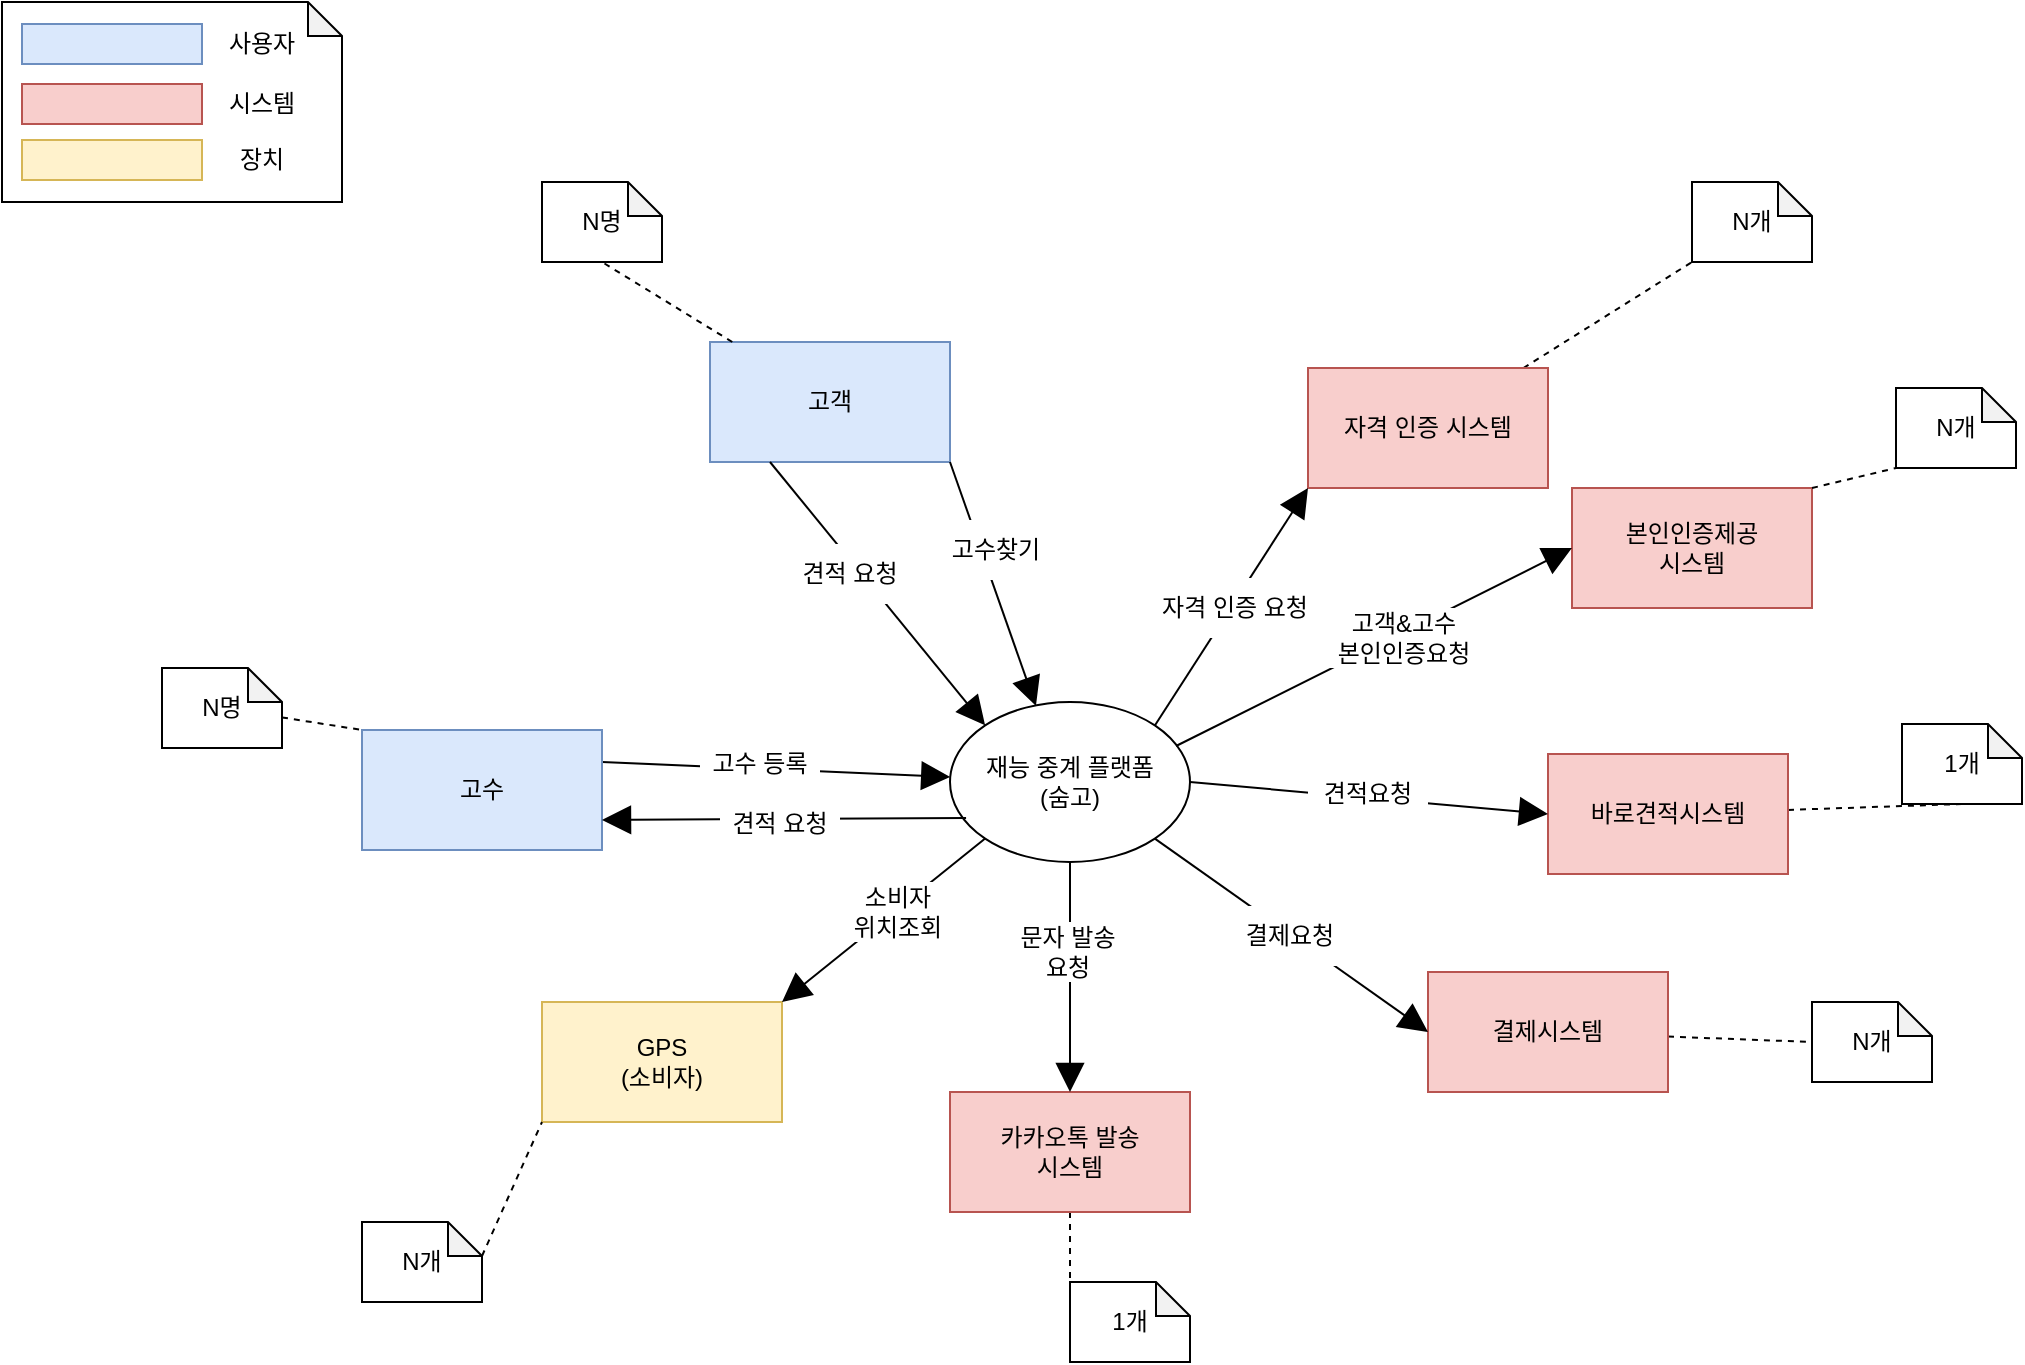 <mxfile version="20.2.7" type="github" pages="2">
  <diagram id="vdq5z8CMSKr5yKNPxmBB" name="SystemContextDiagram">
    <mxGraphModel dx="1104" dy="817" grid="1" gridSize="10" guides="1" tooltips="1" connect="1" arrows="1" fold="1" page="1" pageScale="1" pageWidth="827" pageHeight="1169" math="0" shadow="0">
      <root>
        <mxCell id="0" />
        <mxCell id="1" parent="0" />
        <mxCell id="G6weKlrUMnO9hpHr3wjq-2" value="재능 중계 플랫폼&lt;br&gt;(숨고)" style="ellipse;whiteSpace=wrap;html=1;" vertex="1" parent="1">
          <mxGeometry x="494" y="360" width="120" height="80" as="geometry" />
        </mxCell>
        <mxCell id="G6weKlrUMnO9hpHr3wjq-3" value="고객" style="rounded=0;whiteSpace=wrap;html=1;fillColor=#dae8fc;strokeColor=#6c8ebf;" vertex="1" parent="1">
          <mxGeometry x="374" y="180" width="120" height="60" as="geometry" />
        </mxCell>
        <mxCell id="G6weKlrUMnO9hpHr3wjq-15" style="edgeStyle=none;rounded=0;orthogonalLoop=1;jettySize=auto;html=1;entryX=0;entryY=0;entryDx=0;entryDy=0;dashed=1;endArrow=none;endFill=0;startArrow=none;" edge="1" parent="1" source="G6weKlrUMnO9hpHr3wjq-16" target="G6weKlrUMnO9hpHr3wjq-4">
          <mxGeometry relative="1" as="geometry">
            <mxPoint x="200" y="193" as="targetPoint" />
          </mxGeometry>
        </mxCell>
        <mxCell id="G6weKlrUMnO9hpHr3wjq-23" style="edgeStyle=none;rounded=0;orthogonalLoop=1;jettySize=auto;html=1;endArrow=block;endFill=1;startSize=13;endSize=12;" edge="1" parent="1" target="G6weKlrUMnO9hpHr3wjq-2">
          <mxGeometry relative="1" as="geometry">
            <mxPoint x="320" y="389.974" as="sourcePoint" />
            <mxPoint x="494" y="387" as="targetPoint" />
          </mxGeometry>
        </mxCell>
        <mxCell id="G6weKlrUMnO9hpHr3wjq-4" value="고수" style="rounded=0;whiteSpace=wrap;html=1;fillColor=#dae8fc;strokeColor=#6c8ebf;" vertex="1" parent="1">
          <mxGeometry x="200" y="374" width="120" height="60" as="geometry" />
        </mxCell>
        <mxCell id="G6weKlrUMnO9hpHr3wjq-21" style="edgeStyle=none;rounded=0;orthogonalLoop=1;jettySize=auto;html=1;entryX=0;entryY=0.5;entryDx=0;entryDy=0;entryPerimeter=0;dashed=1;endArrow=none;endFill=0;" edge="1" parent="1" source="G6weKlrUMnO9hpHr3wjq-5" target="G6weKlrUMnO9hpHr3wjq-7">
          <mxGeometry relative="1" as="geometry" />
        </mxCell>
        <mxCell id="G6weKlrUMnO9hpHr3wjq-5" value="결제시스템" style="rounded=0;whiteSpace=wrap;html=1;fillColor=#f8cecc;strokeColor=#b85450;" vertex="1" parent="1">
          <mxGeometry x="733" y="495" width="120" height="60" as="geometry" />
        </mxCell>
        <mxCell id="G6weKlrUMnO9hpHr3wjq-22" style="edgeStyle=none;rounded=0;orthogonalLoop=1;jettySize=auto;html=1;entryX=0.5;entryY=1;entryDx=0;entryDy=0;entryPerimeter=0;dashed=1;endArrow=none;endFill=0;" edge="1" parent="1" source="G6weKlrUMnO9hpHr3wjq-6" target="G6weKlrUMnO9hpHr3wjq-10">
          <mxGeometry relative="1" as="geometry" />
        </mxCell>
        <mxCell id="G6weKlrUMnO9hpHr3wjq-6" value="바로견적시스템" style="rounded=0;whiteSpace=wrap;html=1;fillColor=#f8cecc;strokeColor=#b85450;" vertex="1" parent="1">
          <mxGeometry x="793" y="386" width="120" height="60" as="geometry" />
        </mxCell>
        <mxCell id="G6weKlrUMnO9hpHr3wjq-7" value="N개" style="shape=note;whiteSpace=wrap;html=1;backgroundOutline=1;darkOpacity=0.05;size=17;" vertex="1" parent="1">
          <mxGeometry x="925" y="510" width="60" height="40" as="geometry" />
        </mxCell>
        <mxCell id="G6weKlrUMnO9hpHr3wjq-10" value="1개" style="shape=note;whiteSpace=wrap;html=1;backgroundOutline=1;darkOpacity=0.05;size=17;" vertex="1" parent="1">
          <mxGeometry x="970" y="371" width="60" height="40" as="geometry" />
        </mxCell>
        <mxCell id="G6weKlrUMnO9hpHr3wjq-13" value="N명" style="shape=note;whiteSpace=wrap;html=1;backgroundOutline=1;darkOpacity=0.05;size=17;" vertex="1" parent="1">
          <mxGeometry x="290" y="100" width="60" height="40" as="geometry" />
        </mxCell>
        <mxCell id="G6weKlrUMnO9hpHr3wjq-14" value="" style="edgeStyle=none;rounded=0;orthogonalLoop=1;jettySize=auto;html=1;dashed=1;endArrow=none;endFill=0;entryX=0.5;entryY=1;entryDx=0;entryDy=0;entryPerimeter=0;" edge="1" parent="1" source="G6weKlrUMnO9hpHr3wjq-3" target="G6weKlrUMnO9hpHr3wjq-13">
          <mxGeometry relative="1" as="geometry">
            <mxPoint x="564" y="120" as="sourcePoint" />
            <mxPoint x="516" y="100" as="targetPoint" />
          </mxGeometry>
        </mxCell>
        <mxCell id="G6weKlrUMnO9hpHr3wjq-16" value="N명" style="shape=note;whiteSpace=wrap;html=1;backgroundOutline=1;darkOpacity=0.05;size=17;" vertex="1" parent="1">
          <mxGeometry x="100" y="343" width="60" height="40" as="geometry" />
        </mxCell>
        <mxCell id="G6weKlrUMnO9hpHr3wjq-20" style="edgeStyle=none;rounded=0;orthogonalLoop=1;jettySize=auto;html=1;entryX=0;entryY=0.5;entryDx=0;entryDy=0;entryPerimeter=0;dashed=1;endArrow=none;endFill=0;" edge="1" parent="1" source="G6weKlrUMnO9hpHr3wjq-18" target="G6weKlrUMnO9hpHr3wjq-19">
          <mxGeometry relative="1" as="geometry" />
        </mxCell>
        <mxCell id="G6weKlrUMnO9hpHr3wjq-18" value="카카오톡 발송&lt;br&gt;시스템" style="rounded=0;whiteSpace=wrap;html=1;fillColor=#f8cecc;strokeColor=#b85450;" vertex="1" parent="1">
          <mxGeometry x="494" y="555" width="120" height="60" as="geometry" />
        </mxCell>
        <mxCell id="G6weKlrUMnO9hpHr3wjq-19" value="1개" style="shape=note;whiteSpace=wrap;html=1;backgroundOutline=1;darkOpacity=0.05;size=17;" vertex="1" parent="1">
          <mxGeometry x="554" y="650" width="60" height="40" as="geometry" />
        </mxCell>
        <mxCell id="G6weKlrUMnO9hpHr3wjq-24" value="고수 등록" style="text;html=1;align=center;verticalAlign=middle;whiteSpace=wrap;rounded=0;fillColor=default;" vertex="1" parent="1">
          <mxGeometry x="369" y="376" width="60" height="30" as="geometry" />
        </mxCell>
        <mxCell id="G6weKlrUMnO9hpHr3wjq-29" style="edgeStyle=none;rounded=0;orthogonalLoop=1;jettySize=auto;html=1;entryX=0;entryY=1;entryDx=0;entryDy=0;entryPerimeter=0;endArrow=none;endFill=0;startSize=13;endSize=12;dashed=1;" edge="1" parent="1" source="G6weKlrUMnO9hpHr3wjq-26" target="G6weKlrUMnO9hpHr3wjq-27">
          <mxGeometry relative="1" as="geometry" />
        </mxCell>
        <mxCell id="G6weKlrUMnO9hpHr3wjq-26" value="자격 인증 시스템" style="rounded=0;whiteSpace=wrap;html=1;fillColor=#f8cecc;strokeColor=#b85450;" vertex="1" parent="1">
          <mxGeometry x="673" y="193" width="120" height="60" as="geometry" />
        </mxCell>
        <mxCell id="G6weKlrUMnO9hpHr3wjq-27" value="N개" style="shape=note;whiteSpace=wrap;html=1;backgroundOutline=1;darkOpacity=0.05;size=17;" vertex="1" parent="1">
          <mxGeometry x="865" y="100" width="60" height="40" as="geometry" />
        </mxCell>
        <mxCell id="G6weKlrUMnO9hpHr3wjq-30" style="edgeStyle=none;rounded=0;orthogonalLoop=1;jettySize=auto;html=1;endArrow=block;endFill=1;startSize=13;endSize=12;entryX=0;entryY=0.5;entryDx=0;entryDy=0;exitX=1;exitY=1;exitDx=0;exitDy=0;" edge="1" parent="1" source="G6weKlrUMnO9hpHr3wjq-2" target="G6weKlrUMnO9hpHr3wjq-5">
          <mxGeometry relative="1" as="geometry">
            <mxPoint x="401.334" y="280" as="sourcePoint" />
            <mxPoint x="507.574" y="381.716" as="targetPoint" />
          </mxGeometry>
        </mxCell>
        <mxCell id="G6weKlrUMnO9hpHr3wjq-31" value="결제요청" style="text;html=1;align=center;verticalAlign=middle;whiteSpace=wrap;rounded=0;fillColor=default;" vertex="1" parent="1">
          <mxGeometry x="634" y="462" width="60" height="30" as="geometry" />
        </mxCell>
        <mxCell id="G6weKlrUMnO9hpHr3wjq-37" style="edgeStyle=none;rounded=0;orthogonalLoop=1;jettySize=auto;html=1;endArrow=block;endFill=1;startSize=13;endSize=12;entryX=0;entryY=0.5;entryDx=0;entryDy=0;exitX=1;exitY=0.5;exitDx=0;exitDy=0;" edge="1" parent="1" source="G6weKlrUMnO9hpHr3wjq-2" target="G6weKlrUMnO9hpHr3wjq-6">
          <mxGeometry relative="1" as="geometry">
            <mxPoint x="606.426" y="438.284" as="sourcePoint" />
            <mxPoint x="840" y="500" as="targetPoint" />
          </mxGeometry>
        </mxCell>
        <mxCell id="G6weKlrUMnO9hpHr3wjq-38" value="견적요청" style="text;html=1;align=center;verticalAlign=middle;whiteSpace=wrap;rounded=0;fillColor=default;" vertex="1" parent="1">
          <mxGeometry x="673" y="391" width="60" height="30" as="geometry" />
        </mxCell>
        <mxCell id="G6weKlrUMnO9hpHr3wjq-40" style="edgeStyle=none;rounded=0;orthogonalLoop=1;jettySize=auto;html=1;endArrow=block;endFill=1;startSize=13;endSize=12;entryX=0;entryY=1;entryDx=0;entryDy=0;exitX=1;exitY=0;exitDx=0;exitDy=0;" edge="1" parent="1" source="G6weKlrUMnO9hpHr3wjq-2" target="G6weKlrUMnO9hpHr3wjq-26">
          <mxGeometry relative="1" as="geometry">
            <mxPoint x="624" y="410" as="sourcePoint" />
            <mxPoint x="840" y="380" as="targetPoint" />
          </mxGeometry>
        </mxCell>
        <mxCell id="G6weKlrUMnO9hpHr3wjq-41" value="자격 인증 요청" style="text;html=1;align=center;verticalAlign=middle;whiteSpace=wrap;rounded=0;fillColor=default;" vertex="1" parent="1">
          <mxGeometry x="596" y="298" width="81" height="30" as="geometry" />
        </mxCell>
        <mxCell id="G6weKlrUMnO9hpHr3wjq-43" style="edgeStyle=none;rounded=0;orthogonalLoop=1;jettySize=auto;html=1;endArrow=block;endFill=1;startSize=13;endSize=12;exitX=1;exitY=1;exitDx=0;exitDy=0;entryX=0.358;entryY=0.025;entryDx=0;entryDy=0;entryPerimeter=0;" edge="1" parent="1" source="G6weKlrUMnO9hpHr3wjq-3" target="G6weKlrUMnO9hpHr3wjq-2">
          <mxGeometry relative="1" as="geometry">
            <mxPoint x="460.004" y="173.28" as="sourcePoint" />
            <mxPoint x="570" y="360" as="targetPoint" />
          </mxGeometry>
        </mxCell>
        <mxCell id="G6weKlrUMnO9hpHr3wjq-44" style="edgeStyle=none;rounded=0;orthogonalLoop=1;jettySize=auto;html=1;endArrow=block;endFill=1;startSize=13;endSize=12;entryX=0;entryY=0;entryDx=0;entryDy=0;exitX=0.25;exitY=1;exitDx=0;exitDy=0;" edge="1" parent="1" source="G6weKlrUMnO9hpHr3wjq-3" target="G6weKlrUMnO9hpHr3wjq-2">
          <mxGeometry width="350" height="298" relative="1" as="geometry">
            <mxPoint x="599" y="210" as="sourcePoint" />
            <mxPoint x="540" y="360" as="targetPoint" />
          </mxGeometry>
        </mxCell>
        <mxCell id="G6weKlrUMnO9hpHr3wjq-47" value="견적 요청" style="text;html=1;align=center;verticalAlign=middle;whiteSpace=wrap;rounded=0;fillColor=default;" vertex="1" parent="G6weKlrUMnO9hpHr3wjq-44">
          <mxGeometry x="414" y="281" width="60" height="30" as="geometry" />
        </mxCell>
        <mxCell id="G6weKlrUMnO9hpHr3wjq-45" value="고수찾기" style="text;html=1;align=center;verticalAlign=middle;whiteSpace=wrap;rounded=0;fillColor=default;" vertex="1" parent="1">
          <mxGeometry x="487" y="269" width="60" height="30" as="geometry" />
        </mxCell>
        <mxCell id="G6weKlrUMnO9hpHr3wjq-48" value="본인인증제공&lt;br&gt;시스템" style="rounded=0;whiteSpace=wrap;html=1;fillColor=#f8cecc;strokeColor=#b85450;" vertex="1" parent="1">
          <mxGeometry x="805" y="253" width="120" height="60" as="geometry" />
        </mxCell>
        <mxCell id="G6weKlrUMnO9hpHr3wjq-49" style="edgeStyle=none;rounded=0;orthogonalLoop=1;jettySize=auto;html=1;endArrow=block;endFill=1;startSize=13;endSize=12;entryX=0;entryY=0.5;entryDx=0;entryDy=0;exitX=0.942;exitY=0.275;exitDx=0;exitDy=0;exitPerimeter=0;" edge="1" parent="1" source="G6weKlrUMnO9hpHr3wjq-2" target="G6weKlrUMnO9hpHr3wjq-48">
          <mxGeometry relative="1" as="geometry">
            <mxPoint x="624" y="410" as="sourcePoint" />
            <mxPoint x="840" y="380" as="targetPoint" />
          </mxGeometry>
        </mxCell>
        <mxCell id="G6weKlrUMnO9hpHr3wjq-53" value="GPS&lt;br&gt;(소비자)" style="rounded=0;whiteSpace=wrap;html=1;fillColor=#fff2cc;strokeColor=#d6b656;" vertex="1" parent="1">
          <mxGeometry x="290" y="510" width="120" height="60" as="geometry" />
        </mxCell>
        <mxCell id="G6weKlrUMnO9hpHr3wjq-54" style="edgeStyle=none;rounded=0;orthogonalLoop=1;jettySize=auto;html=1;endArrow=block;endFill=1;startSize=13;endSize=12;entryX=1;entryY=0;entryDx=0;entryDy=0;exitX=0;exitY=1;exitDx=0;exitDy=0;" edge="1" parent="1" source="G6weKlrUMnO9hpHr3wjq-2" target="G6weKlrUMnO9hpHr3wjq-53">
          <mxGeometry relative="1" as="geometry">
            <mxPoint x="519.426" y="578.716" as="sourcePoint" />
            <mxPoint x="596" y="460" as="targetPoint" />
          </mxGeometry>
        </mxCell>
        <mxCell id="G6weKlrUMnO9hpHr3wjq-56" value="N개" style="shape=note;whiteSpace=wrap;html=1;backgroundOutline=1;darkOpacity=0.05;size=17;" vertex="1" parent="1">
          <mxGeometry x="200" y="620" width="60" height="40" as="geometry" />
        </mxCell>
        <mxCell id="G6weKlrUMnO9hpHr3wjq-57" style="edgeStyle=none;rounded=0;orthogonalLoop=1;jettySize=auto;html=1;entryX=0;entryY=1;entryDx=0;entryDy=0;dashed=1;endArrow=none;endFill=0;startArrow=none;exitX=0;exitY=0;exitDx=60;exitDy=17;exitPerimeter=0;" edge="1" parent="1" source="G6weKlrUMnO9hpHr3wjq-56" target="G6weKlrUMnO9hpHr3wjq-53">
          <mxGeometry relative="1" as="geometry">
            <mxPoint x="220" y="374.714" as="sourcePoint" />
            <mxPoint x="260" y="381" as="targetPoint" />
          </mxGeometry>
        </mxCell>
        <mxCell id="G6weKlrUMnO9hpHr3wjq-58" value="소비자&lt;br&gt;위치조회" style="text;html=1;align=center;verticalAlign=middle;whiteSpace=wrap;rounded=0;fillColor=default;" vertex="1" parent="1">
          <mxGeometry x="438" y="450" width="60" height="30" as="geometry" />
        </mxCell>
        <mxCell id="G6weKlrUMnO9hpHr3wjq-61" style="edgeStyle=none;rounded=0;orthogonalLoop=1;jettySize=auto;html=1;endArrow=block;endFill=1;startSize=13;endSize=12;entryX=0.5;entryY=0;entryDx=0;entryDy=0;" edge="1" parent="1" source="G6weKlrUMnO9hpHr3wjq-2" target="G6weKlrUMnO9hpHr3wjq-18">
          <mxGeometry relative="1" as="geometry">
            <mxPoint x="561.996" y="472.004" as="sourcePoint" />
            <mxPoint x="795.57" y="533.72" as="targetPoint" />
          </mxGeometry>
        </mxCell>
        <mxCell id="G6weKlrUMnO9hpHr3wjq-62" value="문자 발송&lt;br&gt;요청" style="text;html=1;align=center;verticalAlign=middle;whiteSpace=wrap;rounded=0;fillColor=default;" vertex="1" parent="1">
          <mxGeometry x="523" y="470" width="60" height="30" as="geometry" />
        </mxCell>
        <mxCell id="G6weKlrUMnO9hpHr3wjq-63" value="N개" style="shape=note;whiteSpace=wrap;html=1;backgroundOutline=1;darkOpacity=0.05;size=17;" vertex="1" parent="1">
          <mxGeometry x="967" y="203" width="60" height="40" as="geometry" />
        </mxCell>
        <mxCell id="G6weKlrUMnO9hpHr3wjq-64" style="edgeStyle=none;rounded=0;orthogonalLoop=1;jettySize=auto;html=1;entryX=0;entryY=1;entryDx=0;entryDy=0;entryPerimeter=0;dashed=1;endArrow=none;endFill=0;exitX=1;exitY=0;exitDx=0;exitDy=0;" edge="1" parent="1" source="G6weKlrUMnO9hpHr3wjq-48" target="G6weKlrUMnO9hpHr3wjq-63">
          <mxGeometry relative="1" as="geometry">
            <mxPoint x="960" y="364" as="sourcePoint" />
            <mxPoint x="1050" y="340" as="targetPoint" />
          </mxGeometry>
        </mxCell>
        <mxCell id="G6weKlrUMnO9hpHr3wjq-65" value="고객&amp;amp;고수&lt;br&gt;본인인증요청" style="text;html=1;align=center;verticalAlign=middle;whiteSpace=wrap;rounded=0;fillColor=default;" vertex="1" parent="1">
          <mxGeometry x="677" y="313" width="88" height="30" as="geometry" />
        </mxCell>
        <mxCell id="G6weKlrUMnO9hpHr3wjq-71" style="edgeStyle=none;rounded=0;orthogonalLoop=1;jettySize=auto;html=1;endArrow=block;endFill=1;startSize=13;endSize=12;entryX=1;entryY=0.75;entryDx=0;entryDy=0;exitX=0.067;exitY=0.725;exitDx=0;exitDy=0;exitPerimeter=0;" edge="1" parent="1" source="G6weKlrUMnO9hpHr3wjq-2" target="G6weKlrUMnO9hpHr3wjq-4">
          <mxGeometry relative="1" as="geometry">
            <mxPoint x="335" y="436.974" as="sourcePoint" />
            <mxPoint x="509" y="434" as="targetPoint" />
          </mxGeometry>
        </mxCell>
        <mxCell id="G6weKlrUMnO9hpHr3wjq-72" value="견적 요청" style="text;html=1;align=center;verticalAlign=middle;whiteSpace=wrap;rounded=0;fillColor=default;" vertex="1" parent="1">
          <mxGeometry x="379" y="406" width="60" height="30" as="geometry" />
        </mxCell>
        <mxCell id="G6weKlrUMnO9hpHr3wjq-80" value="" style="group" vertex="1" connectable="0" parent="1">
          <mxGeometry x="20" y="10" width="170" height="100" as="geometry" />
        </mxCell>
        <mxCell id="G6weKlrUMnO9hpHr3wjq-73" value="" style="shape=note;whiteSpace=wrap;html=1;backgroundOutline=1;darkOpacity=0.05;size=17;" vertex="1" parent="G6weKlrUMnO9hpHr3wjq-80">
          <mxGeometry width="170" height="100" as="geometry" />
        </mxCell>
        <mxCell id="G6weKlrUMnO9hpHr3wjq-74" value="" style="rounded=0;whiteSpace=wrap;html=1;fillColor=#dae8fc;strokeColor=#6c8ebf;" vertex="1" parent="G6weKlrUMnO9hpHr3wjq-80">
          <mxGeometry x="10" y="11" width="90" height="20" as="geometry" />
        </mxCell>
        <mxCell id="G6weKlrUMnO9hpHr3wjq-75" value="사용자" style="text;html=1;strokeColor=none;fillColor=none;align=center;verticalAlign=middle;whiteSpace=wrap;rounded=0;" vertex="1" parent="G6weKlrUMnO9hpHr3wjq-80">
          <mxGeometry x="100" y="6" width="60" height="30" as="geometry" />
        </mxCell>
        <mxCell id="G6weKlrUMnO9hpHr3wjq-76" value="" style="rounded=0;whiteSpace=wrap;html=1;fillColor=#f8cecc;strokeColor=#b85450;" vertex="1" parent="G6weKlrUMnO9hpHr3wjq-80">
          <mxGeometry x="10" y="41" width="90" height="20" as="geometry" />
        </mxCell>
        <mxCell id="G6weKlrUMnO9hpHr3wjq-77" value="시스템" style="text;html=1;strokeColor=none;fillColor=none;align=center;verticalAlign=middle;whiteSpace=wrap;rounded=0;" vertex="1" parent="G6weKlrUMnO9hpHr3wjq-80">
          <mxGeometry x="100" y="36" width="60" height="30" as="geometry" />
        </mxCell>
        <mxCell id="G6weKlrUMnO9hpHr3wjq-78" value="" style="rounded=0;whiteSpace=wrap;html=1;fillColor=#fff2cc;strokeColor=#d6b656;" vertex="1" parent="G6weKlrUMnO9hpHr3wjq-80">
          <mxGeometry x="10" y="69" width="90" height="20" as="geometry" />
        </mxCell>
        <mxCell id="G6weKlrUMnO9hpHr3wjq-79" value="장치" style="text;html=1;strokeColor=none;fillColor=none;align=center;verticalAlign=middle;whiteSpace=wrap;rounded=0;" vertex="1" parent="G6weKlrUMnO9hpHr3wjq-80">
          <mxGeometry x="100" y="64" width="60" height="30" as="geometry" />
        </mxCell>
      </root>
    </mxGraphModel>
  </diagram>
  <diagram id="FMQRgpGfO4ze208gn9_k" name="UseCaseDiagram">
    <mxGraphModel dx="1104" dy="817" grid="1" gridSize="10" guides="1" tooltips="1" connect="1" arrows="1" fold="1" page="1" pageScale="1" pageWidth="827" pageHeight="1169" math="0" shadow="0">
      <root>
        <mxCell id="0" />
        <mxCell id="1" parent="0" />
        <mxCell id="F4WDrQq7DSgyum93wQwl-1" value="" style="shape=process;whiteSpace=wrap;html=1;backgroundOutline=1;fillColor=default;" vertex="1" parent="1">
          <mxGeometry x="60" y="20" width="820" height="760" as="geometry" />
        </mxCell>
        <mxCell id="F4WDrQq7DSgyum93wQwl-2" value="숨고" style="text;html=1;strokeColor=none;fillColor=none;align=center;verticalAlign=middle;whiteSpace=wrap;rounded=0;" vertex="1" parent="1">
          <mxGeometry x="440" y="30" width="60" height="30" as="geometry" />
        </mxCell>
        <mxCell id="F4WDrQq7DSgyum93wQwl-3" value="UC-01 회원가입" style="ellipse;whiteSpace=wrap;html=1;fillColor=#f5f5f5;fontColor=#333333;strokeColor=#666666;" vertex="1" parent="1">
          <mxGeometry x="250" y="90" width="120" height="50" as="geometry" />
        </mxCell>
        <mxCell id="F4WDrQq7DSgyum93wQwl-10" style="edgeStyle=none;rounded=0;orthogonalLoop=1;jettySize=auto;html=1;entryX=0;entryY=0.5;entryDx=0;entryDy=0;endArrow=none;endFill=0;startSize=13;endSize=12;" edge="1" parent="1" source="F4WDrQq7DSgyum93wQwl-4" target="F4WDrQq7DSgyum93wQwl-3">
          <mxGeometry relative="1" as="geometry" />
        </mxCell>
        <mxCell id="F4WDrQq7DSgyum93wQwl-13" style="edgeStyle=none;rounded=0;orthogonalLoop=1;jettySize=auto;html=1;entryX=0;entryY=0.5;entryDx=0;entryDy=0;endArrow=none;endFill=0;startSize=13;endSize=12;" edge="1" parent="1" source="F4WDrQq7DSgyum93wQwl-4" target="F4WDrQq7DSgyum93wQwl-12">
          <mxGeometry relative="1" as="geometry" />
        </mxCell>
        <mxCell id="uLvbooNbDMUivTTpH9Qz-6" style="edgeStyle=none;rounded=0;orthogonalLoop=1;jettySize=auto;html=1;entryX=0;entryY=0.5;entryDx=0;entryDy=0;endArrow=none;endFill=0;startSize=13;endSize=12;" edge="1" parent="1" source="F4WDrQq7DSgyum93wQwl-4" target="uLvbooNbDMUivTTpH9Qz-5">
          <mxGeometry relative="1" as="geometry" />
        </mxCell>
        <mxCell id="6PHO2h9o8XOqBbFXqdte-12" style="edgeStyle=none;rounded=0;orthogonalLoop=1;jettySize=auto;html=1;entryX=0;entryY=0.5;entryDx=0;entryDy=0;endArrow=none;endFill=0;startSize=13;endSize=12;" edge="1" parent="1" source="F4WDrQq7DSgyum93wQwl-4" target="6PHO2h9o8XOqBbFXqdte-11">
          <mxGeometry relative="1" as="geometry" />
        </mxCell>
        <mxCell id="F4WDrQq7DSgyum93wQwl-4" value="고객" style="shape=umlActor;verticalLabelPosition=bottom;verticalAlign=top;html=1;outlineConnect=0;fillColor=default;" vertex="1" parent="1">
          <mxGeometry x="90" y="80" width="30" height="60" as="geometry" />
        </mxCell>
        <mxCell id="F4WDrQq7DSgyum93wQwl-11" style="edgeStyle=none;rounded=0;orthogonalLoop=1;jettySize=auto;html=1;endArrow=none;endFill=0;startSize=13;endSize=12;" edge="1" parent="1" source="F4WDrQq7DSgyum93wQwl-6" target="F4WDrQq7DSgyum93wQwl-9">
          <mxGeometry relative="1" as="geometry" />
        </mxCell>
        <mxCell id="F4WDrQq7DSgyum93wQwl-6" value="UC-02 본인인증" style="ellipse;whiteSpace=wrap;html=1;fillColor=#f5f5f5;fontColor=#333333;strokeColor=#666666;" vertex="1" parent="1">
          <mxGeometry x="580" y="90" width="120" height="50" as="geometry" />
        </mxCell>
        <mxCell id="F4WDrQq7DSgyum93wQwl-9" value="본인인증&lt;br&gt;시스템" style="shape=umlActor;verticalLabelPosition=bottom;verticalAlign=top;html=1;outlineConnect=0;fillColor=default;" vertex="1" parent="1">
          <mxGeometry x="827" y="85" width="30" height="60" as="geometry" />
        </mxCell>
        <mxCell id="F4WDrQq7DSgyum93wQwl-12" value="UC-03 고수 찾기" style="ellipse;whiteSpace=wrap;html=1;fillColor=#f5f5f5;fontColor=#333333;strokeColor=#666666;" vertex="1" parent="1">
          <mxGeometry x="360" y="150" width="120" height="50" as="geometry" />
        </mxCell>
        <mxCell id="F4WDrQq7DSgyum93wQwl-16" style="edgeStyle=none;rounded=0;orthogonalLoop=1;jettySize=auto;html=1;endArrow=none;endFill=0;startSize=13;endSize=12;" edge="1" parent="1" source="F4WDrQq7DSgyum93wQwl-14" target="F4WDrQq7DSgyum93wQwl-15">
          <mxGeometry relative="1" as="geometry" />
        </mxCell>
        <mxCell id="uLvbooNbDMUivTTpH9Qz-7" style="edgeStyle=none;rounded=0;orthogonalLoop=1;jettySize=auto;html=1;entryX=0;entryY=0.5;entryDx=0;entryDy=0;endArrow=none;endFill=0;startSize=13;endSize=12;" edge="1" parent="1" source="F4WDrQq7DSgyum93wQwl-14" target="vcn6dS3F-GTX9ToUenBU-4">
          <mxGeometry relative="1" as="geometry" />
        </mxCell>
        <mxCell id="6PHO2h9o8XOqBbFXqdte-5" style="edgeStyle=none;rounded=0;orthogonalLoop=1;jettySize=auto;html=1;entryX=0;entryY=0.5;entryDx=0;entryDy=0;endArrow=none;endFill=0;startSize=13;endSize=12;" edge="1" parent="1" source="F4WDrQq7DSgyum93wQwl-14" target="6PHO2h9o8XOqBbFXqdte-4">
          <mxGeometry relative="1" as="geometry" />
        </mxCell>
        <mxCell id="F4WDrQq7DSgyum93wQwl-14" value="고수" style="shape=umlActor;verticalLabelPosition=bottom;verticalAlign=top;html=1;outlineConnect=0;fillColor=default;" vertex="1" parent="1">
          <mxGeometry x="90" y="510" width="30" height="60" as="geometry" />
        </mxCell>
        <mxCell id="F4WDrQq7DSgyum93wQwl-15" value="UC-10 고수 등록" style="ellipse;whiteSpace=wrap;html=1;fillColor=#f5f5f5;fontColor=#333333;strokeColor=#666666;" vertex="1" parent="1">
          <mxGeometry x="250" y="475" width="120" height="50" as="geometry" />
        </mxCell>
        <mxCell id="F4WDrQq7DSgyum93wQwl-18" value="&amp;lt;&amp;lt;extend&amp;gt;&amp;gt;" style="edgeStyle=none;html=1;startArrow=open;endArrow=none;startSize=12;verticalAlign=bottom;dashed=1;labelBackgroundColor=none;rounded=0;exitX=1;exitY=0;exitDx=0;exitDy=0;entryX=0;entryY=1;entryDx=0;entryDy=0;" edge="1" parent="1" source="F4WDrQq7DSgyum93wQwl-15" target="F4WDrQq7DSgyum93wQwl-6">
          <mxGeometry width="160" relative="1" as="geometry">
            <mxPoint x="420" y="270" as="sourcePoint" />
            <mxPoint x="580" y="270" as="targetPoint" />
          </mxGeometry>
        </mxCell>
        <mxCell id="F4WDrQq7DSgyum93wQwl-22" style="edgeStyle=none;rounded=0;orthogonalLoop=1;jettySize=auto;html=1;endArrow=none;endFill=0;startSize=13;endSize=12;" edge="1" parent="1" source="F4WDrQq7DSgyum93wQwl-19" target="F4WDrQq7DSgyum93wQwl-21">
          <mxGeometry relative="1" as="geometry">
            <mxPoint x="820" y="320" as="targetPoint" />
          </mxGeometry>
        </mxCell>
        <mxCell id="F4WDrQq7DSgyum93wQwl-19" value="UC-11 자격 인증 등록" style="ellipse;whiteSpace=wrap;html=1;fillColor=#f5f5f5;fontColor=#333333;strokeColor=#666666;" vertex="1" parent="1">
          <mxGeometry x="575" y="600" width="120" height="50" as="geometry" />
        </mxCell>
        <mxCell id="F4WDrQq7DSgyum93wQwl-20" value="&amp;lt;&amp;lt;include&amp;gt;&amp;gt;" style="edgeStyle=none;html=1;endArrow=open;verticalAlign=bottom;dashed=1;labelBackgroundColor=none;rounded=0;startSize=13;endSize=12;entryX=0;entryY=0.5;entryDx=0;entryDy=0;exitX=1;exitY=1;exitDx=0;exitDy=0;" edge="1" parent="1" source="F4WDrQq7DSgyum93wQwl-15" target="F4WDrQq7DSgyum93wQwl-19">
          <mxGeometry width="160" relative="1" as="geometry">
            <mxPoint x="380" y="124.5" as="sourcePoint" />
            <mxPoint x="590" y="125" as="targetPoint" />
          </mxGeometry>
        </mxCell>
        <mxCell id="F4WDrQq7DSgyum93wQwl-21" value="자격 인증&lt;br&gt;시스템" style="shape=umlActor;verticalLabelPosition=bottom;verticalAlign=top;html=1;outlineConnect=0;fillColor=default;" vertex="1" parent="1">
          <mxGeometry x="827" y="615" width="30" height="60" as="geometry" />
        </mxCell>
        <mxCell id="F4WDrQq7DSgyum93wQwl-23" value="&amp;lt;&amp;lt;extend&amp;gt;&amp;gt;" style="edgeStyle=none;html=1;startArrow=open;endArrow=none;startSize=12;verticalAlign=bottom;dashed=1;labelBackgroundColor=none;rounded=0;exitX=1;exitY=0.5;exitDx=0;exitDy=0;entryX=0;entryY=0.5;entryDx=0;entryDy=0;" edge="1" parent="1" source="F4WDrQq7DSgyum93wQwl-3" target="F4WDrQq7DSgyum93wQwl-6">
          <mxGeometry width="160" relative="1" as="geometry">
            <mxPoint x="380" y="350" as="sourcePoint" />
            <mxPoint x="607.574" y="142.678" as="targetPoint" />
          </mxGeometry>
        </mxCell>
        <mxCell id="F4WDrQq7DSgyum93wQwl-25" style="edgeStyle=none;rounded=0;orthogonalLoop=1;jettySize=auto;html=1;endArrow=none;endFill=0;startSize=13;endSize=12;exitX=0;exitY=0.5;exitDx=0;exitDy=0;" edge="1" parent="1" source="F4WDrQq7DSgyum93wQwl-24" target="F4WDrQq7DSgyum93wQwl-4">
          <mxGeometry relative="1" as="geometry" />
        </mxCell>
        <mxCell id="F4WDrQq7DSgyum93wQwl-24" value="UC-04 견적 요청" style="ellipse;whiteSpace=wrap;html=1;fillColor=#f5f5f5;fontColor=#333333;strokeColor=#666666;" vertex="1" parent="1">
          <mxGeometry x="260" y="230" width="120" height="50" as="geometry" />
        </mxCell>
        <mxCell id="vcn6dS3F-GTX9ToUenBU-2" style="edgeStyle=none;rounded=0;orthogonalLoop=1;jettySize=auto;html=1;endArrow=none;endFill=0;startSize=13;endSize=12;" edge="1" parent="1" source="F4WDrQq7DSgyum93wQwl-26" target="lS-QORzIyLEcBEP5e932-2">
          <mxGeometry relative="1" as="geometry" />
        </mxCell>
        <mxCell id="F4WDrQq7DSgyum93wQwl-26" value="UC-05 카카오톡 &lt;br&gt;알림발송" style="ellipse;whiteSpace=wrap;html=1;fillColor=#f5f5f5;fontColor=#333333;strokeColor=#666666;" vertex="1" parent="1">
          <mxGeometry x="560" y="250" width="120" height="50" as="geometry" />
        </mxCell>
        <mxCell id="lS-QORzIyLEcBEP5e932-2" value="카카오톡&lt;br&gt;발송 시스템" style="shape=umlActor;verticalLabelPosition=bottom;verticalAlign=top;html=1;outlineConnect=0;fillColor=default;" vertex="1" parent="1">
          <mxGeometry x="827" y="245" width="30" height="60" as="geometry" />
        </mxCell>
        <mxCell id="vcn6dS3F-GTX9ToUenBU-3" value="&amp;lt;&amp;lt;include&amp;gt;&amp;gt;" style="edgeStyle=none;html=1;endArrow=open;verticalAlign=bottom;dashed=1;labelBackgroundColor=none;rounded=0;startSize=13;endSize=12;entryX=0;entryY=0.5;entryDx=0;entryDy=0;exitX=1;exitY=0.5;exitDx=0;exitDy=0;" edge="1" parent="1" source="F4WDrQq7DSgyum93wQwl-24" target="F4WDrQq7DSgyum93wQwl-26">
          <mxGeometry width="160" relative="1" as="geometry">
            <mxPoint x="410" y="250" as="sourcePoint" />
            <mxPoint x="620" y="250" as="targetPoint" />
          </mxGeometry>
        </mxCell>
        <mxCell id="vcn6dS3F-GTX9ToUenBU-4" value="UC-13 견적 요청 조회" style="ellipse;whiteSpace=wrap;html=1;fillColor=#f5f5f5;fontColor=#333333;strokeColor=#666666;" vertex="1" parent="1">
          <mxGeometry x="240" y="690" width="160" height="50" as="geometry" />
        </mxCell>
        <mxCell id="uLvbooNbDMUivTTpH9Qz-3" style="edgeStyle=none;rounded=0;orthogonalLoop=1;jettySize=auto;html=1;entryX=1;entryY=0.5;entryDx=0;entryDy=0;endArrow=none;endFill=0;startSize=13;endSize=12;" edge="1" parent="1" source="uLvbooNbDMUivTTpH9Qz-1" target="uLvbooNbDMUivTTpH9Qz-2">
          <mxGeometry relative="1" as="geometry" />
        </mxCell>
        <mxCell id="uLvbooNbDMUivTTpH9Qz-1" value="바로견적&lt;br&gt;서비스" style="shape=umlActor;verticalLabelPosition=bottom;verticalAlign=top;html=1;outlineConnect=0;fillColor=default;" vertex="1" parent="1">
          <mxGeometry x="827" y="345" width="30" height="60" as="geometry" />
        </mxCell>
        <mxCell id="uLvbooNbDMUivTTpH9Qz-2" value="UC-07 바로 견적 안내" style="ellipse;whiteSpace=wrap;html=1;fillColor=#f5f5f5;fontColor=#333333;strokeColor=#666666;" vertex="1" parent="1">
          <mxGeometry x="545" y="350" width="150" height="50" as="geometry" />
        </mxCell>
        <mxCell id="uLvbooNbDMUivTTpH9Qz-4" value="&amp;lt;&amp;lt;include&amp;gt;&amp;gt;" style="edgeStyle=none;html=1;endArrow=open;verticalAlign=bottom;dashed=1;labelBackgroundColor=none;rounded=0;startSize=13;endSize=12;entryX=0.5;entryY=1;entryDx=0;entryDy=0;exitX=0.5;exitY=0;exitDx=0;exitDy=0;" edge="1" parent="1" source="uLvbooNbDMUivTTpH9Qz-2" target="F4WDrQq7DSgyum93wQwl-26">
          <mxGeometry width="160" relative="1" as="geometry">
            <mxPoint x="390" y="285" as="sourcePoint" />
            <mxPoint x="570" y="305" as="targetPoint" />
          </mxGeometry>
        </mxCell>
        <mxCell id="uLvbooNbDMUivTTpH9Qz-5" value="UC-06 견적 확인" style="ellipse;whiteSpace=wrap;html=1;fillColor=#f5f5f5;fontColor=#333333;strokeColor=#666666;" vertex="1" parent="1">
          <mxGeometry x="260" y="320" width="120" height="50" as="geometry" />
        </mxCell>
        <mxCell id="6PHO2h9o8XOqBbFXqdte-4" value="UC-12 견적 등록" style="ellipse;whiteSpace=wrap;html=1;fillColor=#f5f5f5;fontColor=#333333;strokeColor=#666666;" vertex="1" parent="1">
          <mxGeometry x="240" y="560" width="160" height="50" as="geometry" />
        </mxCell>
        <mxCell id="6PHO2h9o8XOqBbFXqdte-6" value="&amp;lt;&amp;lt;include&amp;gt;&amp;gt;" style="edgeStyle=none;html=1;endArrow=open;verticalAlign=bottom;dashed=1;labelBackgroundColor=none;rounded=0;startSize=13;endSize=12;entryX=0;entryY=1;entryDx=0;entryDy=0;exitX=1;exitY=0.5;exitDx=0;exitDy=0;" edge="1" parent="1" source="6PHO2h9o8XOqBbFXqdte-4" target="F4WDrQq7DSgyum93wQwl-26">
          <mxGeometry width="160" relative="1" as="geometry">
            <mxPoint x="380" y="515" as="sourcePoint" />
            <mxPoint x="590" y="545" as="targetPoint" />
          </mxGeometry>
        </mxCell>
        <mxCell id="6PHO2h9o8XOqBbFXqdte-10" style="edgeStyle=none;rounded=0;orthogonalLoop=1;jettySize=auto;html=1;endArrow=none;endFill=0;startSize=13;endSize=12;" edge="1" parent="1" source="6PHO2h9o8XOqBbFXqdte-7" target="6PHO2h9o8XOqBbFXqdte-9">
          <mxGeometry relative="1" as="geometry" />
        </mxCell>
        <mxCell id="6PHO2h9o8XOqBbFXqdte-7" value="UC-09 결제" style="ellipse;whiteSpace=wrap;html=1;fillColor=#f5f5f5;fontColor=#333333;strokeColor=#666666;" vertex="1" parent="1">
          <mxGeometry x="580" y="470" width="120" height="50" as="geometry" />
        </mxCell>
        <mxCell id="6PHO2h9o8XOqBbFXqdte-9" value="결제&lt;br&gt;서비스" style="shape=umlActor;verticalLabelPosition=bottom;verticalAlign=top;html=1;outlineConnect=0;fillColor=default;" vertex="1" parent="1">
          <mxGeometry x="830" y="470" width="30" height="60" as="geometry" />
        </mxCell>
        <mxCell id="6PHO2h9o8XOqBbFXqdte-11" value="UC-08 서비스 주문" style="ellipse;whiteSpace=wrap;html=1;fillColor=#f5f5f5;fontColor=#333333;strokeColor=#666666;" vertex="1" parent="1">
          <mxGeometry x="260" y="405" width="120" height="50" as="geometry" />
        </mxCell>
        <mxCell id="6PHO2h9o8XOqBbFXqdte-14" value="&amp;lt;&amp;lt;extend&amp;gt;&amp;gt;" style="edgeStyle=none;html=1;startArrow=open;endArrow=none;startSize=12;verticalAlign=bottom;dashed=1;labelBackgroundColor=none;rounded=0;exitX=0.5;exitY=1;exitDx=0;exitDy=0;entryX=0.5;entryY=0;entryDx=0;entryDy=0;" edge="1" parent="1" source="uLvbooNbDMUivTTpH9Qz-5" target="6PHO2h9o8XOqBbFXqdte-11">
          <mxGeometry width="160" relative="1" as="geometry">
            <mxPoint x="380" y="515" as="sourcePoint" />
            <mxPoint x="607.574" y="142.678" as="targetPoint" />
          </mxGeometry>
        </mxCell>
        <mxCell id="6PHO2h9o8XOqBbFXqdte-15" value="&amp;lt;&amp;lt;include&amp;gt;&amp;gt;" style="edgeStyle=none;html=1;endArrow=open;verticalAlign=bottom;dashed=1;labelBackgroundColor=none;rounded=0;startSize=13;endSize=12;entryX=0;entryY=0.5;entryDx=0;entryDy=0;exitX=1;exitY=0.5;exitDx=0;exitDy=0;" edge="1" parent="1" source="6PHO2h9o8XOqBbFXqdte-11" target="6PHO2h9o8XOqBbFXqdte-7">
          <mxGeometry width="160" relative="1" as="geometry">
            <mxPoint x="390" y="285" as="sourcePoint" />
            <mxPoint x="570" y="285" as="targetPoint" />
          </mxGeometry>
        </mxCell>
        <mxCell id="6PHO2h9o8XOqBbFXqdte-16" value="&amp;lt;&amp;lt;extend&amp;gt;&amp;gt;" style="edgeStyle=none;html=1;startArrow=open;endArrow=none;startSize=12;verticalAlign=bottom;dashed=1;labelBackgroundColor=none;rounded=0;exitX=0.5;exitY=0;exitDx=0;exitDy=0;entryX=0.5;entryY=1;entryDx=0;entryDy=0;" edge="1" parent="1" source="vcn6dS3F-GTX9ToUenBU-4" target="6PHO2h9o8XOqBbFXqdte-4">
          <mxGeometry width="160" relative="1" as="geometry">
            <mxPoint x="380" y="515" as="sourcePoint" />
            <mxPoint x="607.574" y="142.678" as="targetPoint" />
          </mxGeometry>
        </mxCell>
        <mxCell id="6PHO2h9o8XOqBbFXqdte-17" value="&amp;lt;&amp;lt;extend&amp;gt;&amp;gt;" style="edgeStyle=none;html=1;startArrow=open;endArrow=none;startSize=12;verticalAlign=bottom;dashed=1;labelBackgroundColor=none;rounded=0;exitX=0;exitY=1;exitDx=0;exitDy=0;entryX=0.5;entryY=0;entryDx=0;entryDy=0;" edge="1" parent="1" source="F4WDrQq7DSgyum93wQwl-12" target="F4WDrQq7DSgyum93wQwl-24">
          <mxGeometry x="-0.137" y="13" width="160" relative="1" as="geometry">
            <mxPoint x="330" y="380" as="sourcePoint" />
            <mxPoint x="330" y="415" as="targetPoint" />
            <mxPoint x="1" as="offset" />
          </mxGeometry>
        </mxCell>
        <mxCell id="6PHO2h9o8XOqBbFXqdte-19" style="edgeStyle=none;rounded=0;orthogonalLoop=1;jettySize=auto;html=1;endArrow=none;endFill=0;startSize=13;endSize=12;" edge="1" parent="1" source="6PHO2h9o8XOqBbFXqdte-18" target="F4WDrQq7DSgyum93wQwl-21">
          <mxGeometry relative="1" as="geometry" />
        </mxCell>
        <mxCell id="6PHO2h9o8XOqBbFXqdte-18" value="UC-14 자격 인증 승인" style="ellipse;whiteSpace=wrap;html=1;fillColor=#f5f5f5;fontColor=#333333;strokeColor=#666666;" vertex="1" parent="1">
          <mxGeometry x="575" y="675" width="120" height="50" as="geometry" />
        </mxCell>
      </root>
    </mxGraphModel>
  </diagram>
</mxfile>
